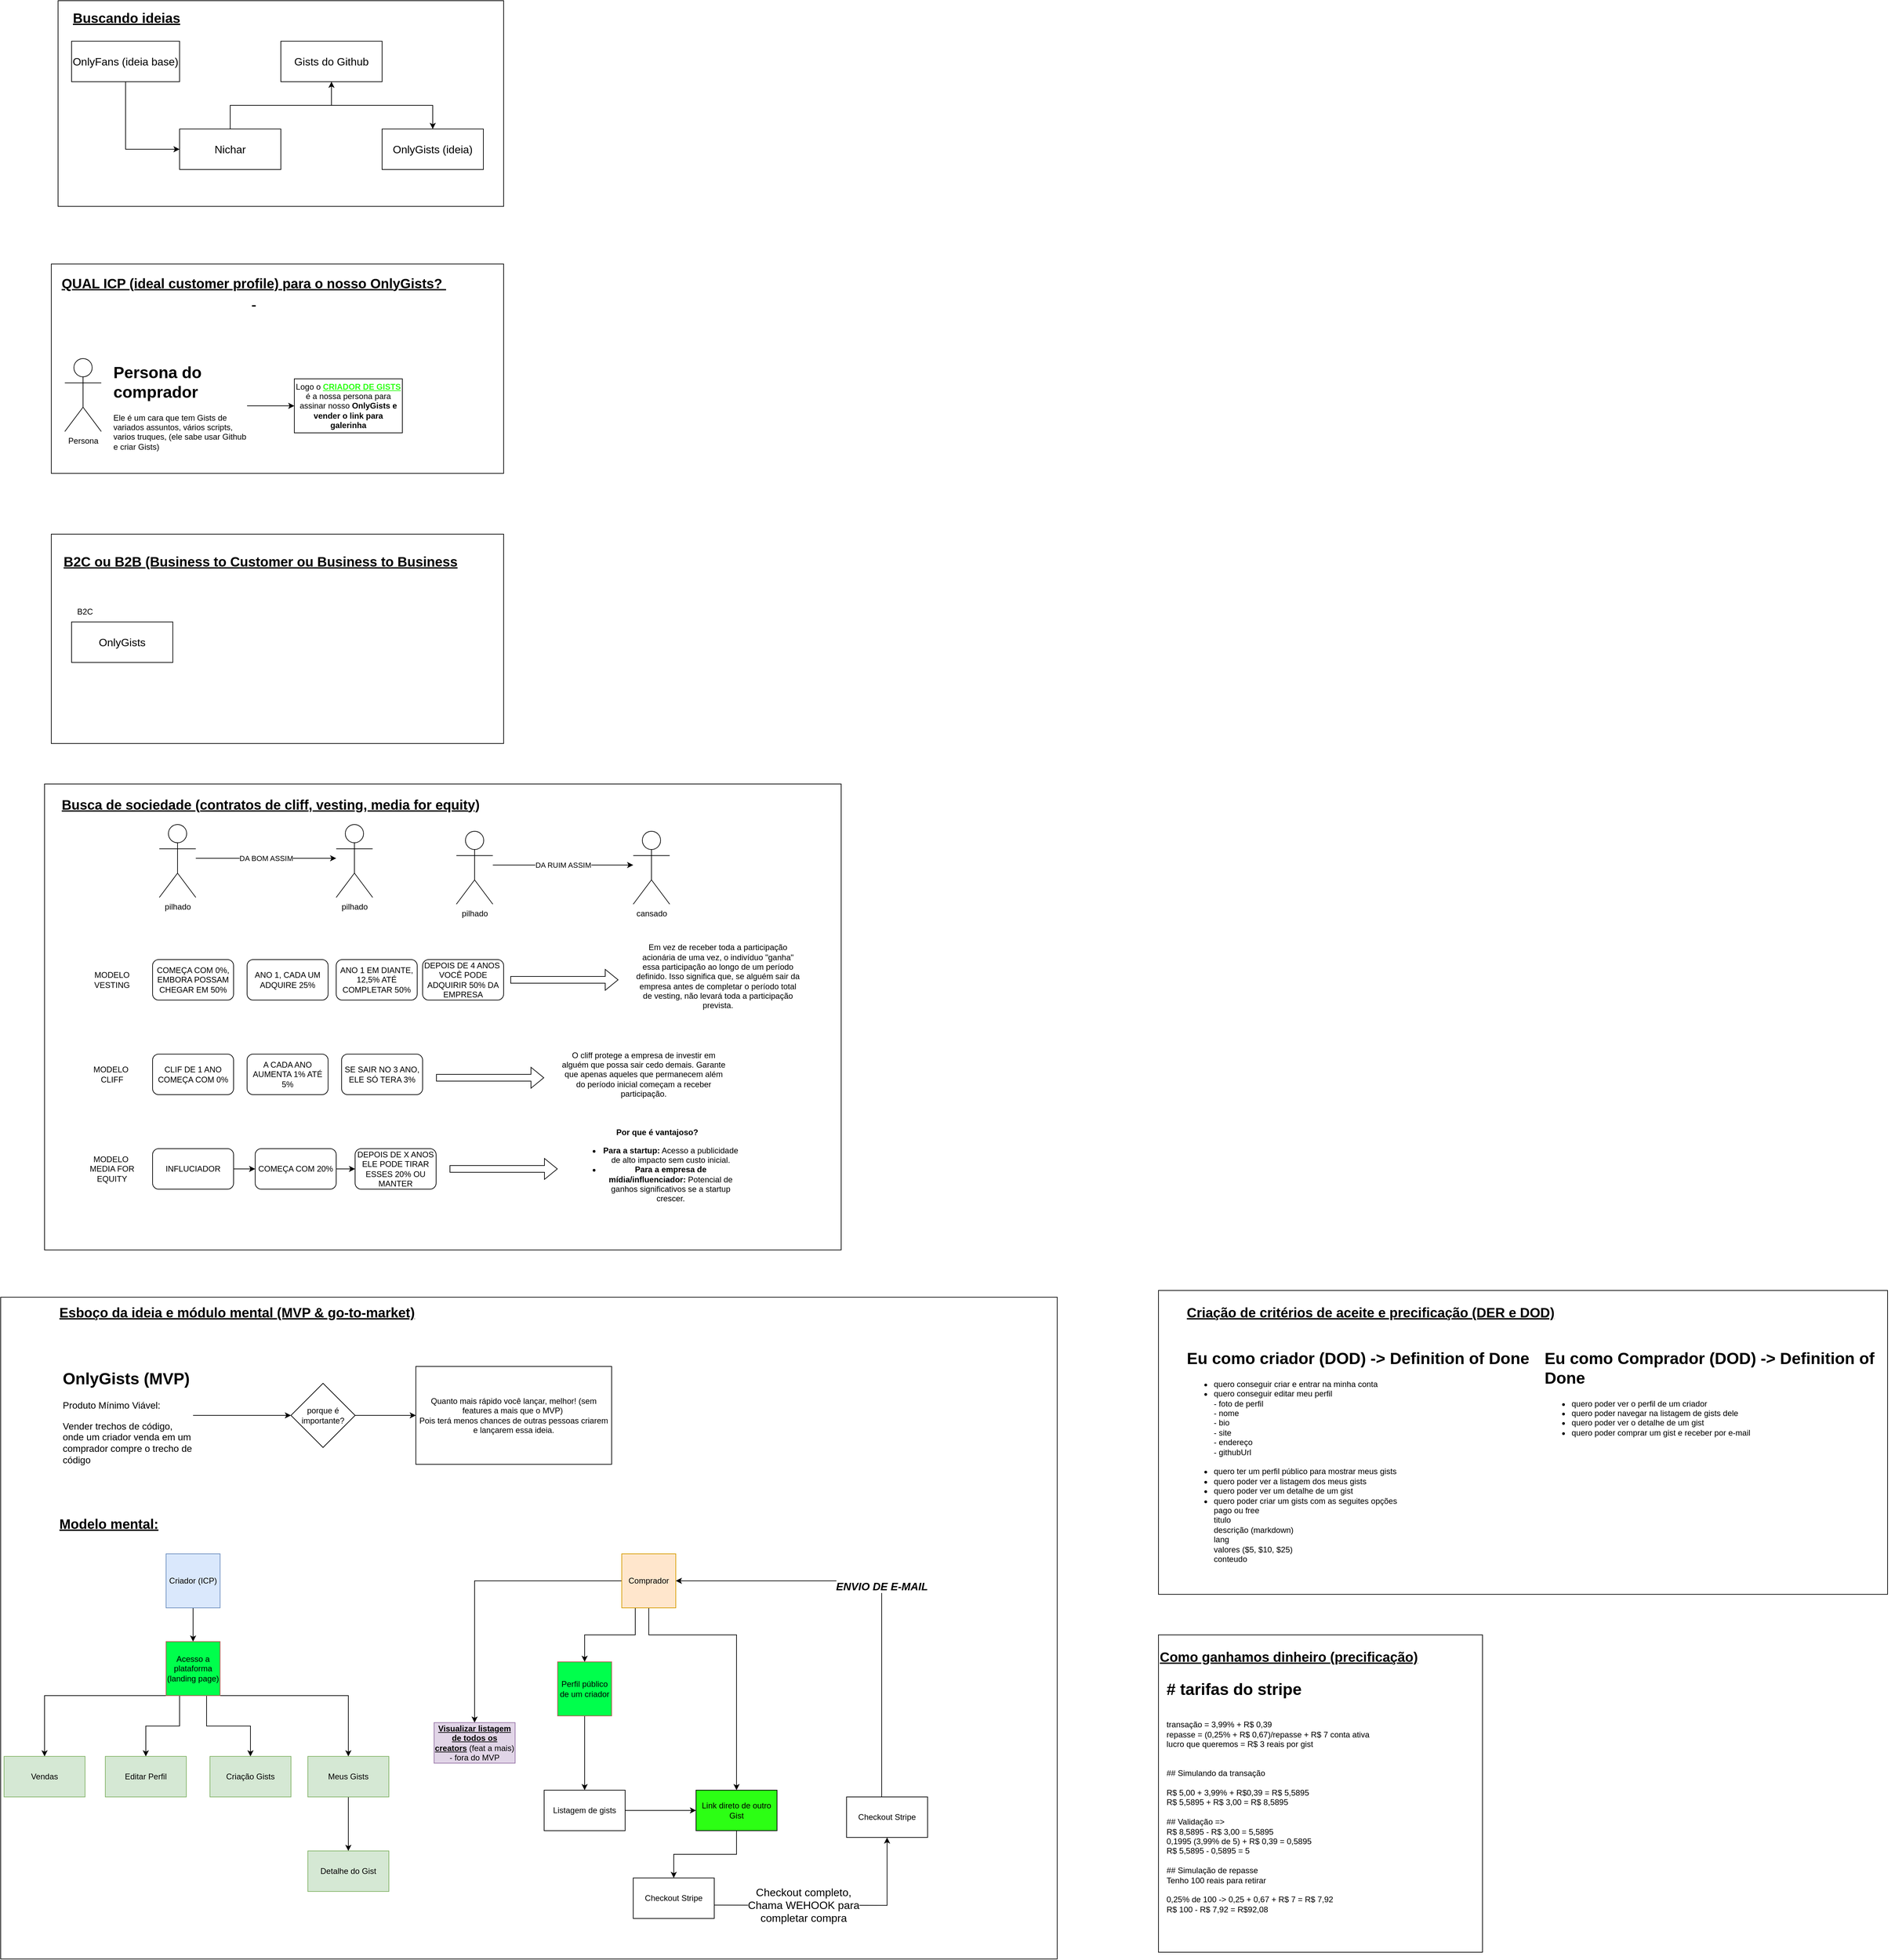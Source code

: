 <mxfile version="24.8.0">
  <diagram name="Page-1" id="v-NSc_a17lzua8ZPdPV9">
    <mxGraphModel dx="869" dy="476" grid="1" gridSize="10" guides="1" tooltips="1" connect="1" arrows="1" fold="1" page="1" pageScale="1" pageWidth="850" pageHeight="1100" math="0" shadow="0">
      <root>
        <mxCell id="0" />
        <mxCell id="1" parent="0" />
        <mxCell id="nUb2ECJCDusPR1pJdT_b-7" value="" style="rounded=0;whiteSpace=wrap;html=1;" vertex="1" parent="1">
          <mxGeometry x="1990" y="2610" width="480" height="470" as="geometry" />
        </mxCell>
        <mxCell id="nUb2ECJCDusPR1pJdT_b-4" value="" style="rounded=0;whiteSpace=wrap;html=1;" vertex="1" parent="1">
          <mxGeometry x="1990" y="2100" width="1080" height="450" as="geometry" />
        </mxCell>
        <mxCell id="ghX556LVwRt2pYmYrKnP-61" value="" style="rounded=0;whiteSpace=wrap;html=1;" parent="1" vertex="1">
          <mxGeometry x="340" y="1350" width="1180" height="690" as="geometry" />
        </mxCell>
        <mxCell id="ghX556LVwRt2pYmYrKnP-22" value="" style="rounded=0;whiteSpace=wrap;html=1;" parent="1" vertex="1">
          <mxGeometry x="350" y="580" width="670" height="310" as="geometry" />
        </mxCell>
        <mxCell id="ghX556LVwRt2pYmYrKnP-1" value="" style="rounded=0;whiteSpace=wrap;html=1;align=left;" parent="1" vertex="1">
          <mxGeometry x="360" y="190" width="660" height="304.62" as="geometry" />
        </mxCell>
        <mxCell id="ghX556LVwRt2pYmYrKnP-2" value="&lt;font style=&quot;font-size: 20px;&quot;&gt;&lt;b&gt;&lt;u&gt;Buscando ideias&lt;/u&gt;&lt;/b&gt;&lt;/font&gt;" style="text;html=1;align=left;verticalAlign=middle;whiteSpace=wrap;rounded=0;" parent="1" vertex="1">
          <mxGeometry x="380" y="200" width="180" height="30" as="geometry" />
        </mxCell>
        <mxCell id="ghX556LVwRt2pYmYrKnP-7" style="edgeStyle=orthogonalEdgeStyle;rounded=0;orthogonalLoop=1;jettySize=auto;html=1;entryX=0;entryY=0.5;entryDx=0;entryDy=0;" parent="1" source="ghX556LVwRt2pYmYrKnP-3" target="ghX556LVwRt2pYmYrKnP-4" edge="1">
          <mxGeometry relative="1" as="geometry" />
        </mxCell>
        <mxCell id="ghX556LVwRt2pYmYrKnP-3" value="&lt;span style=&quot;font-size: 16px;&quot;&gt;OnlyFans (ideia base)&lt;/span&gt;" style="rounded=0;whiteSpace=wrap;html=1;" parent="1" vertex="1">
          <mxGeometry x="380" y="250" width="160" height="60" as="geometry" />
        </mxCell>
        <mxCell id="ghX556LVwRt2pYmYrKnP-9" style="edgeStyle=orthogonalEdgeStyle;rounded=0;orthogonalLoop=1;jettySize=auto;html=1;entryX=0.5;entryY=1;entryDx=0;entryDy=0;" parent="1" source="ghX556LVwRt2pYmYrKnP-4" target="ghX556LVwRt2pYmYrKnP-5" edge="1">
          <mxGeometry relative="1" as="geometry" />
        </mxCell>
        <mxCell id="ghX556LVwRt2pYmYrKnP-4" value="&lt;span style=&quot;font-size: 16px;&quot;&gt;Nichar&lt;/span&gt;" style="rounded=0;whiteSpace=wrap;html=1;" parent="1" vertex="1">
          <mxGeometry x="540" y="380" width="150" height="60" as="geometry" />
        </mxCell>
        <mxCell id="ghX556LVwRt2pYmYrKnP-12" style="edgeStyle=orthogonalEdgeStyle;rounded=0;orthogonalLoop=1;jettySize=auto;html=1;" parent="1" source="ghX556LVwRt2pYmYrKnP-5" target="ghX556LVwRt2pYmYrKnP-6" edge="1">
          <mxGeometry relative="1" as="geometry" />
        </mxCell>
        <mxCell id="ghX556LVwRt2pYmYrKnP-5" value="&lt;span style=&quot;font-size: 16px;&quot;&gt;Gists do Github&lt;/span&gt;" style="rounded=0;whiteSpace=wrap;html=1;" parent="1" vertex="1">
          <mxGeometry x="690" y="250" width="150" height="60" as="geometry" />
        </mxCell>
        <mxCell id="ghX556LVwRt2pYmYrKnP-6" value="&lt;span style=&quot;font-size: 16px;&quot;&gt;OnlyGists (ideia)&lt;/span&gt;" style="rounded=0;whiteSpace=wrap;html=1;" parent="1" vertex="1">
          <mxGeometry x="840" y="380" width="150" height="60" as="geometry" />
        </mxCell>
        <mxCell id="ghX556LVwRt2pYmYrKnP-14" value="&lt;font style=&quot;font-size: 20px;&quot;&gt;&lt;b&gt;&lt;u&gt;QUAL ICP (ideal customer profile) para o nosso OnlyGists?&amp;nbsp; &amp;nbsp;&lt;/u&gt;&lt;/b&gt;&lt;/font&gt;" style="text;html=1;align=center;verticalAlign=middle;whiteSpace=wrap;rounded=0;" parent="1" vertex="1">
          <mxGeometry x="360" y="600" width="580" height="40" as="geometry" />
        </mxCell>
        <mxCell id="ghX556LVwRt2pYmYrKnP-17" value="Persona" style="shape=umlActor;verticalLabelPosition=bottom;verticalAlign=top;html=1;" parent="1" vertex="1">
          <mxGeometry x="370" y="720" width="54" height="108" as="geometry" />
        </mxCell>
        <mxCell id="ghX556LVwRt2pYmYrKnP-20" value="" style="edgeStyle=orthogonalEdgeStyle;rounded=0;orthogonalLoop=1;jettySize=auto;html=1;" parent="1" source="ghX556LVwRt2pYmYrKnP-18" target="ghX556LVwRt2pYmYrKnP-19" edge="1">
          <mxGeometry relative="1" as="geometry" />
        </mxCell>
        <mxCell id="ghX556LVwRt2pYmYrKnP-18" value="&lt;h1 style=&quot;margin-top: 0px;&quot;&gt;Persona do comprador&lt;/h1&gt;&lt;p&gt;Ele é um cara que tem Gists de variados assuntos, vários scripts,&amp;nbsp; varios truques, (ele sabe usar Github e criar Gists)&lt;/p&gt;" style="text;html=1;whiteSpace=wrap;overflow=hidden;rounded=0;" parent="1" vertex="1">
          <mxGeometry x="440" y="720" width="200" height="140" as="geometry" />
        </mxCell>
        <mxCell id="ghX556LVwRt2pYmYrKnP-19" value="Logo o &lt;font color=&quot;#2cff14&quot;&gt;&lt;b&gt;&lt;u&gt;CRIADOR DE GISTS&lt;/u&gt;&lt;/b&gt; &lt;/font&gt;é a nossa persona para assinar nosso&amp;nbsp;&lt;b&gt;OnlyGists e vender o link para galerinha&lt;/b&gt;" style="whiteSpace=wrap;html=1;" parent="1" vertex="1">
          <mxGeometry x="710" y="750" width="160" height="80" as="geometry" />
        </mxCell>
        <mxCell id="ghX556LVwRt2pYmYrKnP-23" value="" style="rounded=0;whiteSpace=wrap;html=1;" parent="1" vertex="1">
          <mxGeometry x="350" y="980" width="670" height="310" as="geometry" />
        </mxCell>
        <mxCell id="ghX556LVwRt2pYmYrKnP-24" value="&lt;span style=&quot;font-size: 20px;&quot;&gt;&lt;b&gt;&lt;u&gt;B2C ou B2B (Business to Customer ou Business to Business&lt;/u&gt;&lt;/b&gt;&lt;/span&gt;" style="text;html=1;align=center;verticalAlign=middle;whiteSpace=wrap;rounded=0;" parent="1" vertex="1">
          <mxGeometry x="360" y="1000" width="600" height="40" as="geometry" />
        </mxCell>
        <mxCell id="ghX556LVwRt2pYmYrKnP-25" value="&lt;span style=&quot;font-size: 16px;&quot;&gt;OnlyGists&lt;/span&gt;" style="rounded=0;whiteSpace=wrap;html=1;" parent="1" vertex="1">
          <mxGeometry x="380" y="1110" width="150" height="60" as="geometry" />
        </mxCell>
        <mxCell id="ghX556LVwRt2pYmYrKnP-26" value="B2C" style="text;html=1;align=center;verticalAlign=middle;whiteSpace=wrap;rounded=0;" parent="1" vertex="1">
          <mxGeometry x="370" y="1080" width="60" height="30" as="geometry" />
        </mxCell>
        <mxCell id="ghX556LVwRt2pYmYrKnP-28" value="&lt;span style=&quot;font-size: 20px;&quot;&gt;&lt;b&gt;&lt;u&gt;Busca de sociedade (contratos de cliff, vesting, media for equity)&lt;/u&gt;&lt;/b&gt;&lt;/span&gt;" style="text;html=1;align=center;verticalAlign=middle;whiteSpace=wrap;rounded=0;" parent="1" vertex="1">
          <mxGeometry x="360" y="1360" width="630" height="40" as="geometry" />
        </mxCell>
        <mxCell id="ghX556LVwRt2pYmYrKnP-31" value="DA BOM ASSIM" style="edgeStyle=orthogonalEdgeStyle;rounded=0;orthogonalLoop=1;jettySize=auto;html=1;" parent="1" source="ghX556LVwRt2pYmYrKnP-29" target="ghX556LVwRt2pYmYrKnP-30" edge="1">
          <mxGeometry relative="1" as="geometry">
            <Array as="points">
              <mxPoint x="674" y="1460" />
              <mxPoint x="674" y="1460" />
            </Array>
          </mxGeometry>
        </mxCell>
        <mxCell id="ghX556LVwRt2pYmYrKnP-29" value="pilhado" style="shape=umlActor;verticalLabelPosition=bottom;verticalAlign=top;html=1;" parent="1" vertex="1">
          <mxGeometry x="510" y="1410" width="54" height="108" as="geometry" />
        </mxCell>
        <mxCell id="ghX556LVwRt2pYmYrKnP-30" value="pilhado" style="shape=umlActor;verticalLabelPosition=bottom;verticalAlign=top;html=1;" parent="1" vertex="1">
          <mxGeometry x="772" y="1410" width="54" height="108" as="geometry" />
        </mxCell>
        <mxCell id="ghX556LVwRt2pYmYrKnP-37" value="MODELO VESTING" style="text;html=1;align=center;verticalAlign=middle;whiteSpace=wrap;rounded=0;" parent="1" vertex="1">
          <mxGeometry x="410" y="1625" width="60" height="30" as="geometry" />
        </mxCell>
        <mxCell id="ghX556LVwRt2pYmYrKnP-38" value="DEPOIS DE 4 ANOS&amp;nbsp;&lt;div&gt;VOCÊ PODE ADQUIRIR 50% DA EMPRESA&lt;/div&gt;" style="rounded=1;whiteSpace=wrap;html=1;" parent="1" vertex="1">
          <mxGeometry x="900" y="1610" width="120" height="60" as="geometry" />
        </mxCell>
        <mxCell id="ghX556LVwRt2pYmYrKnP-39" value="COMEÇA COM 0%,&lt;br&gt;EMBORA POSSAM CHEGAR EM 50%" style="rounded=1;whiteSpace=wrap;html=1;" parent="1" vertex="1">
          <mxGeometry x="500" y="1610" width="120" height="60" as="geometry" />
        </mxCell>
        <mxCell id="ghX556LVwRt2pYmYrKnP-40" value="MODELO&amp;nbsp;&lt;br&gt;CLIFF" style="text;html=1;align=center;verticalAlign=middle;whiteSpace=wrap;rounded=0;" parent="1" vertex="1">
          <mxGeometry x="410" y="1765" width="60" height="30" as="geometry" />
        </mxCell>
        <mxCell id="ghX556LVwRt2pYmYrKnP-41" value="CLIF DE 1 ANO&lt;br&gt;COMEÇA COM 0%" style="rounded=1;whiteSpace=wrap;html=1;" parent="1" vertex="1">
          <mxGeometry x="500" y="1750" width="120" height="60" as="geometry" />
        </mxCell>
        <mxCell id="ghX556LVwRt2pYmYrKnP-42" value="MODELO&amp;nbsp;&lt;br&gt;MEDIA FOR EQUITY" style="text;html=1;align=center;verticalAlign=middle;whiteSpace=wrap;rounded=0;" parent="1" vertex="1">
          <mxGeometry x="400" y="1905" width="80" height="30" as="geometry" />
        </mxCell>
        <mxCell id="ghX556LVwRt2pYmYrKnP-45" value="" style="edgeStyle=orthogonalEdgeStyle;rounded=0;orthogonalLoop=1;jettySize=auto;html=1;" parent="1" source="ghX556LVwRt2pYmYrKnP-43" target="ghX556LVwRt2pYmYrKnP-44" edge="1">
          <mxGeometry relative="1" as="geometry" />
        </mxCell>
        <mxCell id="ghX556LVwRt2pYmYrKnP-43" value="INFLUCIADOR" style="rounded=1;whiteSpace=wrap;html=1;" parent="1" vertex="1">
          <mxGeometry x="500" y="1890" width="120" height="60" as="geometry" />
        </mxCell>
        <mxCell id="ghX556LVwRt2pYmYrKnP-47" value="" style="edgeStyle=orthogonalEdgeStyle;rounded=0;orthogonalLoop=1;jettySize=auto;html=1;" parent="1" source="ghX556LVwRt2pYmYrKnP-44" target="ghX556LVwRt2pYmYrKnP-46" edge="1">
          <mxGeometry relative="1" as="geometry" />
        </mxCell>
        <mxCell id="ghX556LVwRt2pYmYrKnP-44" value="COMEÇA COM 20%" style="rounded=1;whiteSpace=wrap;html=1;" parent="1" vertex="1">
          <mxGeometry x="652" y="1890" width="120" height="60" as="geometry" />
        </mxCell>
        <mxCell id="ghX556LVwRt2pYmYrKnP-46" value="DEPOIS DE X ANOS ELE PODE TIRAR ESSES 20% OU MANTER" style="rounded=1;whiteSpace=wrap;html=1;" parent="1" vertex="1">
          <mxGeometry x="800" y="1890" width="120" height="60" as="geometry" />
        </mxCell>
        <mxCell id="ghX556LVwRt2pYmYrKnP-48" value="ANO 1, CADA UM ADQUIRE 25%" style="rounded=1;whiteSpace=wrap;html=1;" parent="1" vertex="1">
          <mxGeometry x="640" y="1610" width="120" height="60" as="geometry" />
        </mxCell>
        <mxCell id="ghX556LVwRt2pYmYrKnP-49" value="ANO 1 EM DIANTE, 12,5% ATÉ COMPLETAR 50%" style="rounded=1;whiteSpace=wrap;html=1;" parent="1" vertex="1">
          <mxGeometry x="772" y="1610" width="120" height="60" as="geometry" />
        </mxCell>
        <mxCell id="ghX556LVwRt2pYmYrKnP-50" value="" style="shape=flexArrow;endArrow=classic;html=1;rounded=0;" parent="1" edge="1">
          <mxGeometry width="50" height="50" relative="1" as="geometry">
            <mxPoint x="1030" y="1640" as="sourcePoint" />
            <mxPoint x="1190" y="1640" as="targetPoint" />
          </mxGeometry>
        </mxCell>
        <mxCell id="ghX556LVwRt2pYmYrKnP-51" value="&lt;p&gt;Em vez de receber toda a participação acionária de uma vez, o indivíduo &quot;ganha&quot; essa participação ao longo de um período definido. Isso significa que, se alguém sair da empresa antes de completar o período total de vesting, não levará toda a participação prevista.&lt;/p&gt;&lt;p&gt;&lt;/p&gt;" style="text;html=1;align=center;verticalAlign=middle;whiteSpace=wrap;rounded=0;" parent="1" vertex="1">
          <mxGeometry x="1215" y="1620" width="245" height="30" as="geometry" />
        </mxCell>
        <mxCell id="ghX556LVwRt2pYmYrKnP-52" value="A CADA ANO AUMENTA 1% ATÉ 5%" style="rounded=1;whiteSpace=wrap;html=1;" parent="1" vertex="1">
          <mxGeometry x="640" y="1750" width="120" height="60" as="geometry" />
        </mxCell>
        <mxCell id="ghX556LVwRt2pYmYrKnP-53" value="SE SAIR NO 3 ANO, ELE SÓ TERA 3%" style="rounded=1;whiteSpace=wrap;html=1;" parent="1" vertex="1">
          <mxGeometry x="780" y="1750" width="120" height="60" as="geometry" />
        </mxCell>
        <mxCell id="ghX556LVwRt2pYmYrKnP-57" value="" style="shape=flexArrow;endArrow=classic;html=1;rounded=0;" parent="1" edge="1">
          <mxGeometry width="50" height="50" relative="1" as="geometry">
            <mxPoint x="920" y="1785" as="sourcePoint" />
            <mxPoint x="1080" y="1785" as="targetPoint" />
          </mxGeometry>
        </mxCell>
        <mxCell id="ghX556LVwRt2pYmYrKnP-58" value="&lt;p&gt;O cliff protege a empresa de investir em alguém que possa sair cedo demais. Garante que apenas aqueles que permanecem além do período inicial começam a receber participação.&lt;/p&gt;&lt;p&gt;&lt;/p&gt;" style="text;html=1;align=center;verticalAlign=middle;whiteSpace=wrap;rounded=0;" parent="1" vertex="1">
          <mxGeometry x="1105" y="1765" width="245" height="30" as="geometry" />
        </mxCell>
        <mxCell id="ghX556LVwRt2pYmYrKnP-59" value="" style="shape=flexArrow;endArrow=classic;html=1;rounded=0;" parent="1" edge="1">
          <mxGeometry width="50" height="50" relative="1" as="geometry">
            <mxPoint x="940" y="1920" as="sourcePoint" />
            <mxPoint x="1100" y="1920" as="targetPoint" />
          </mxGeometry>
        </mxCell>
        <mxCell id="ghX556LVwRt2pYmYrKnP-60" value="&lt;p&gt;&lt;strong&gt;Por que é vantajoso?&lt;/strong&gt;&lt;/p&gt;&lt;ul&gt;&lt;li&gt;&lt;strong&gt;Para a startup:&lt;/strong&gt; Acesso a publicidade de alto impacto sem custo inicial.&lt;/li&gt;&lt;li&gt;&lt;strong&gt;Para a empresa de mídia/influenciador:&lt;/strong&gt; Potencial de ganhos significativos se a startup crescer.&lt;/li&gt;&lt;/ul&gt;&lt;p&gt;&lt;/p&gt;" style="text;html=1;align=center;verticalAlign=middle;whiteSpace=wrap;rounded=0;" parent="1" vertex="1">
          <mxGeometry x="1125" y="1900" width="245" height="30" as="geometry" />
        </mxCell>
        <mxCell id="ghX556LVwRt2pYmYrKnP-62" value="DA RUIM ASSIM" style="edgeStyle=orthogonalEdgeStyle;rounded=0;orthogonalLoop=1;jettySize=auto;html=1;" parent="1" source="ghX556LVwRt2pYmYrKnP-63" target="ghX556LVwRt2pYmYrKnP-64" edge="1">
          <mxGeometry relative="1" as="geometry">
            <Array as="points">
              <mxPoint x="1114" y="1470" />
              <mxPoint x="1114" y="1470" />
            </Array>
          </mxGeometry>
        </mxCell>
        <mxCell id="ghX556LVwRt2pYmYrKnP-63" value="pilhado" style="shape=umlActor;verticalLabelPosition=bottom;verticalAlign=top;html=1;" parent="1" vertex="1">
          <mxGeometry x="950" y="1420" width="54" height="108" as="geometry" />
        </mxCell>
        <mxCell id="ghX556LVwRt2pYmYrKnP-64" value="cansado" style="shape=umlActor;verticalLabelPosition=bottom;verticalAlign=top;html=1;" parent="1" vertex="1">
          <mxGeometry x="1212" y="1420" width="54" height="108" as="geometry" />
        </mxCell>
        <mxCell id="PgS0Zx-J8WMUfajgox_8-1" value="" style="rounded=0;whiteSpace=wrap;html=1;" parent="1" vertex="1">
          <mxGeometry x="275" y="2110" width="1565" height="980" as="geometry" />
        </mxCell>
        <mxCell id="PgS0Zx-J8WMUfajgox_8-2" value="&lt;div&gt;&lt;span style=&quot;font-size: 20px;&quot;&gt;&lt;b&gt;&lt;u&gt;Esboço da ideia e módulo mental (MVP &amp;amp; go-to-market)&lt;/u&gt;&lt;/b&gt;&lt;/span&gt;&lt;/div&gt;&lt;div&gt;&lt;br&gt;&lt;/div&gt;" style="text;html=1;align=left;verticalAlign=middle;whiteSpace=wrap;rounded=0;" parent="1" vertex="1">
          <mxGeometry x="360" y="2120" width="630" height="40" as="geometry" />
        </mxCell>
        <mxCell id="PgS0Zx-J8WMUfajgox_8-6" value="" style="edgeStyle=orthogonalEdgeStyle;rounded=0;orthogonalLoop=1;jettySize=auto;html=1;" parent="1" source="PgS0Zx-J8WMUfajgox_8-3" target="PgS0Zx-J8WMUfajgox_8-5" edge="1">
          <mxGeometry relative="1" as="geometry" />
        </mxCell>
        <mxCell id="PgS0Zx-J8WMUfajgox_8-3" value="&lt;h1 style=&quot;margin-top: 0px;&quot;&gt;OnlyGists (MVP)&lt;/h1&gt;&lt;p style=&quot;font-size: 14px;&quot;&gt;&lt;font style=&quot;font-size: 14px;&quot;&gt;Produto Mínimo Viável:&lt;/font&gt;&lt;/p&gt;&lt;p style=&quot;font-size: 14px;&quot;&gt;&lt;font style=&quot;font-size: 14px;&quot;&gt;Vender trechos de código, onde um criador venda em um comprador compre o trecho de código&amp;nbsp;&lt;/font&gt;&lt;/p&gt;" style="text;html=1;whiteSpace=wrap;overflow=hidden;rounded=0;" parent="1" vertex="1">
          <mxGeometry x="365" y="2210" width="195" height="150" as="geometry" />
        </mxCell>
        <mxCell id="PgS0Zx-J8WMUfajgox_8-8" value="" style="edgeStyle=orthogonalEdgeStyle;rounded=0;orthogonalLoop=1;jettySize=auto;html=1;" parent="1" source="PgS0Zx-J8WMUfajgox_8-5" target="PgS0Zx-J8WMUfajgox_8-7" edge="1">
          <mxGeometry relative="1" as="geometry" />
        </mxCell>
        <mxCell id="PgS0Zx-J8WMUfajgox_8-5" value="porque é importante?" style="rhombus;whiteSpace=wrap;html=1;" parent="1" vertex="1">
          <mxGeometry x="705" y="2237.5" width="95" height="95" as="geometry" />
        </mxCell>
        <mxCell id="PgS0Zx-J8WMUfajgox_8-7" value="Quanto mais rápido você lançar, melhor! (sem features a mais que o MVP)&amp;nbsp;&lt;br&gt;Pois terá menos chances de outras pessoas criarem e lançarem essa ideia." style="whiteSpace=wrap;html=1;" parent="1" vertex="1">
          <mxGeometry x="890" y="2212.5" width="290" height="145" as="geometry" />
        </mxCell>
        <mxCell id="PgS0Zx-J8WMUfajgox_8-9" value="&lt;div&gt;&lt;span style=&quot;font-size: 20px;&quot;&gt;&lt;b&gt;&lt;u&gt;Modelo mental:&lt;/u&gt;&lt;/b&gt;&lt;/span&gt;&lt;/div&gt;" style="text;html=1;align=left;verticalAlign=middle;whiteSpace=wrap;rounded=0;" parent="1" vertex="1">
          <mxGeometry x="360" y="2425" width="630" height="40" as="geometry" />
        </mxCell>
        <mxCell id="PgS0Zx-J8WMUfajgox_8-12" value="" style="edgeStyle=orthogonalEdgeStyle;rounded=0;orthogonalLoop=1;jettySize=auto;html=1;" parent="1" source="PgS0Zx-J8WMUfajgox_8-10" target="PgS0Zx-J8WMUfajgox_8-11" edge="1">
          <mxGeometry relative="1" as="geometry" />
        </mxCell>
        <mxCell id="PgS0Zx-J8WMUfajgox_8-10" value="Criador (ICP)" style="whiteSpace=wrap;html=1;aspect=fixed;fillColor=#dae8fc;strokeColor=#6c8ebf;" parent="1" vertex="1">
          <mxGeometry x="520" y="2490" width="80" height="80" as="geometry" />
        </mxCell>
        <mxCell id="PgS0Zx-J8WMUfajgox_8-23" style="edgeStyle=orthogonalEdgeStyle;rounded=0;orthogonalLoop=1;jettySize=auto;html=1;exitX=0;exitY=1;exitDx=0;exitDy=0;entryX=0.5;entryY=0;entryDx=0;entryDy=0;" parent="1" source="PgS0Zx-J8WMUfajgox_8-11" target="PgS0Zx-J8WMUfajgox_8-17" edge="1">
          <mxGeometry relative="1" as="geometry">
            <Array as="points">
              <mxPoint x="340" y="2700" />
            </Array>
          </mxGeometry>
        </mxCell>
        <mxCell id="PgS0Zx-J8WMUfajgox_8-24" style="edgeStyle=orthogonalEdgeStyle;rounded=0;orthogonalLoop=1;jettySize=auto;html=1;exitX=0.25;exitY=1;exitDx=0;exitDy=0;entryX=0.5;entryY=0;entryDx=0;entryDy=0;" parent="1" source="PgS0Zx-J8WMUfajgox_8-11" target="PgS0Zx-J8WMUfajgox_8-20" edge="1">
          <mxGeometry relative="1" as="geometry" />
        </mxCell>
        <mxCell id="PgS0Zx-J8WMUfajgox_8-25" style="edgeStyle=orthogonalEdgeStyle;rounded=0;orthogonalLoop=1;jettySize=auto;html=1;exitX=0.75;exitY=1;exitDx=0;exitDy=0;" parent="1" source="PgS0Zx-J8WMUfajgox_8-11" target="PgS0Zx-J8WMUfajgox_8-21" edge="1">
          <mxGeometry relative="1" as="geometry" />
        </mxCell>
        <mxCell id="PgS0Zx-J8WMUfajgox_8-26" style="edgeStyle=orthogonalEdgeStyle;rounded=0;orthogonalLoop=1;jettySize=auto;html=1;exitX=1;exitY=1;exitDx=0;exitDy=0;entryX=0.5;entryY=0;entryDx=0;entryDy=0;" parent="1" source="PgS0Zx-J8WMUfajgox_8-11" target="PgS0Zx-J8WMUfajgox_8-22" edge="1">
          <mxGeometry relative="1" as="geometry">
            <Array as="points">
              <mxPoint x="790" y="2700" />
            </Array>
          </mxGeometry>
        </mxCell>
        <mxCell id="PgS0Zx-J8WMUfajgox_8-11" value="Acesso a plataforma (landing page)" style="whiteSpace=wrap;html=1;aspect=fixed;fillColor=#00ff4c;strokeColor=#b85450;fillStyle=auto;" parent="1" vertex="1">
          <mxGeometry x="520" y="2620" width="80" height="80" as="geometry" />
        </mxCell>
        <mxCell id="PgS0Zx-J8WMUfajgox_8-17" value="Vendas" style="rounded=0;whiteSpace=wrap;html=1;fillColor=#d5e8d4;strokeColor=#82b366;" parent="1" vertex="1">
          <mxGeometry x="280" y="2790" width="120" height="60" as="geometry" />
        </mxCell>
        <mxCell id="PgS0Zx-J8WMUfajgox_8-20" value="Editar Perfil" style="rounded=0;whiteSpace=wrap;html=1;fillColor=#d5e8d4;strokeColor=#82b366;" parent="1" vertex="1">
          <mxGeometry x="430" y="2790" width="120" height="60" as="geometry" />
        </mxCell>
        <mxCell id="PgS0Zx-J8WMUfajgox_8-21" value="Criação Gists" style="rounded=0;whiteSpace=wrap;html=1;fillColor=#d5e8d4;strokeColor=#82b366;" parent="1" vertex="1">
          <mxGeometry x="585" y="2790" width="120" height="60" as="geometry" />
        </mxCell>
        <mxCell id="PgS0Zx-J8WMUfajgox_8-28" value="" style="edgeStyle=orthogonalEdgeStyle;rounded=0;orthogonalLoop=1;jettySize=auto;html=1;" parent="1" source="PgS0Zx-J8WMUfajgox_8-22" target="PgS0Zx-J8WMUfajgox_8-27" edge="1">
          <mxGeometry relative="1" as="geometry" />
        </mxCell>
        <mxCell id="PgS0Zx-J8WMUfajgox_8-22" value="Meus Gists" style="rounded=0;whiteSpace=wrap;html=1;fillColor=#d5e8d4;strokeColor=#82b366;" parent="1" vertex="1">
          <mxGeometry x="730" y="2790" width="120" height="60" as="geometry" />
        </mxCell>
        <mxCell id="PgS0Zx-J8WMUfajgox_8-27" value="Detalhe do Gist" style="whiteSpace=wrap;html=1;rounded=0;fillColor=#d5e8d4;strokeColor=#82b366;" parent="1" vertex="1">
          <mxGeometry x="730" y="2930" width="120" height="60" as="geometry" />
        </mxCell>
        <mxCell id="PgS0Zx-J8WMUfajgox_8-31" style="edgeStyle=orthogonalEdgeStyle;rounded=0;orthogonalLoop=1;jettySize=auto;html=1;exitX=0.25;exitY=1;exitDx=0;exitDy=0;entryX=0.5;entryY=0;entryDx=0;entryDy=0;" parent="1" source="PgS0Zx-J8WMUfajgox_8-29" target="PgS0Zx-J8WMUfajgox_8-30" edge="1">
          <mxGeometry relative="1" as="geometry" />
        </mxCell>
        <mxCell id="PgS0Zx-J8WMUfajgox_8-37" style="edgeStyle=orthogonalEdgeStyle;rounded=0;orthogonalLoop=1;jettySize=auto;html=1;exitX=0.5;exitY=1;exitDx=0;exitDy=0;entryX=0.5;entryY=0;entryDx=0;entryDy=0;" parent="1" source="PgS0Zx-J8WMUfajgox_8-29" target="PgS0Zx-J8WMUfajgox_8-35" edge="1">
          <mxGeometry relative="1" as="geometry">
            <Array as="points">
              <mxPoint x="1235" y="2610" />
              <mxPoint x="1365" y="2610" />
            </Array>
          </mxGeometry>
        </mxCell>
        <mxCell id="PgS0Zx-J8WMUfajgox_8-48" value="" style="edgeStyle=orthogonalEdgeStyle;rounded=0;orthogonalLoop=1;jettySize=auto;html=1;" parent="1" source="PgS0Zx-J8WMUfajgox_8-29" target="PgS0Zx-J8WMUfajgox_8-47" edge="1">
          <mxGeometry relative="1" as="geometry" />
        </mxCell>
        <mxCell id="PgS0Zx-J8WMUfajgox_8-29" value="Comprador" style="whiteSpace=wrap;html=1;aspect=fixed;fillColor=#ffe6cc;strokeColor=#d79b00;" parent="1" vertex="1">
          <mxGeometry x="1195" y="2490" width="80" height="80" as="geometry" />
        </mxCell>
        <mxCell id="PgS0Zx-J8WMUfajgox_8-34" value="" style="edgeStyle=orthogonalEdgeStyle;rounded=0;orthogonalLoop=1;jettySize=auto;html=1;" parent="1" source="PgS0Zx-J8WMUfajgox_8-30" target="PgS0Zx-J8WMUfajgox_8-33" edge="1">
          <mxGeometry relative="1" as="geometry" />
        </mxCell>
        <mxCell id="PgS0Zx-J8WMUfajgox_8-30" value="Perfil público de um criador" style="whiteSpace=wrap;html=1;aspect=fixed;fillColor=#00ff4c;strokeColor=#b85450;fillStyle=auto;" parent="1" vertex="1">
          <mxGeometry x="1100" y="2650" width="80" height="80" as="geometry" />
        </mxCell>
        <mxCell id="PgS0Zx-J8WMUfajgox_8-36" value="" style="edgeStyle=orthogonalEdgeStyle;rounded=0;orthogonalLoop=1;jettySize=auto;html=1;" parent="1" source="PgS0Zx-J8WMUfajgox_8-33" target="PgS0Zx-J8WMUfajgox_8-35" edge="1">
          <mxGeometry relative="1" as="geometry" />
        </mxCell>
        <mxCell id="PgS0Zx-J8WMUfajgox_8-33" value="Listagem de gists" style="whiteSpace=wrap;html=1;fillStyle=auto;" parent="1" vertex="1">
          <mxGeometry x="1080" y="2840" width="120" height="60" as="geometry" />
        </mxCell>
        <mxCell id="PgS0Zx-J8WMUfajgox_8-39" value="" style="edgeStyle=orthogonalEdgeStyle;rounded=0;orthogonalLoop=1;jettySize=auto;html=1;" parent="1" source="PgS0Zx-J8WMUfajgox_8-35" target="PgS0Zx-J8WMUfajgox_8-38" edge="1">
          <mxGeometry relative="1" as="geometry" />
        </mxCell>
        <mxCell id="PgS0Zx-J8WMUfajgox_8-35" value="Link direto de outro Gist" style="whiteSpace=wrap;html=1;fillStyle=auto;fillColor=#2CFF14;" parent="1" vertex="1">
          <mxGeometry x="1305" y="2840" width="120" height="60" as="geometry" />
        </mxCell>
        <mxCell id="PgS0Zx-J8WMUfajgox_8-42" value="&lt;font style=&quot;font-size: 16px;&quot;&gt;Checkout completo,&lt;br&gt;Chama WEHOOK para&lt;/font&gt;&lt;div style=&quot;font-size: 16px;&quot;&gt;&lt;font style=&quot;font-size: 16px;&quot;&gt;completar compra&lt;/font&gt;&lt;/div&gt;" style="edgeStyle=orthogonalEdgeStyle;rounded=0;orthogonalLoop=1;jettySize=auto;html=1;" parent="1" target="PgS0Zx-J8WMUfajgox_8-41" edge="1">
          <mxGeometry relative="1" as="geometry">
            <mxPoint x="1240.0" y="3010.077" as="sourcePoint" />
          </mxGeometry>
        </mxCell>
        <mxCell id="PgS0Zx-J8WMUfajgox_8-38" value="Checkout Stripe" style="whiteSpace=wrap;html=1;fillStyle=auto;" parent="1" vertex="1">
          <mxGeometry x="1212" y="2970" width="120" height="60" as="geometry" />
        </mxCell>
        <mxCell id="PgS0Zx-J8WMUfajgox_8-44" value="&lt;b&gt;&lt;i&gt;&lt;font style=&quot;font-size: 16px;&quot;&gt;ENVIO DE E-MAIL&lt;/font&gt;&lt;/i&gt;&lt;/b&gt;" style="edgeStyle=orthogonalEdgeStyle;rounded=0;orthogonalLoop=1;jettySize=auto;html=1;entryX=1;entryY=0.5;entryDx=0;entryDy=0;" parent="1" source="PgS0Zx-J8WMUfajgox_8-41" target="PgS0Zx-J8WMUfajgox_8-29" edge="1">
          <mxGeometry relative="1" as="geometry">
            <Array as="points">
              <mxPoint x="1580" y="2530" />
            </Array>
          </mxGeometry>
        </mxCell>
        <mxCell id="PgS0Zx-J8WMUfajgox_8-41" value="Checkout Stripe" style="whiteSpace=wrap;html=1;fillStyle=auto;" parent="1" vertex="1">
          <mxGeometry x="1528" y="2850" width="120" height="60" as="geometry" />
        </mxCell>
        <mxCell id="PgS0Zx-J8WMUfajgox_8-47" value="&lt;u&gt;&lt;b&gt;Visualizar listagem de todos os creators&lt;/b&gt;&lt;/u&gt; (feat a mais) - fora do MVP" style="whiteSpace=wrap;html=1;fillColor=#e1d5e7;strokeColor=#9673a6;" parent="1" vertex="1">
          <mxGeometry x="917" y="2740" width="120" height="60" as="geometry" />
        </mxCell>
        <mxCell id="nUb2ECJCDusPR1pJdT_b-1" value="&lt;div&gt;&lt;div&gt;&lt;span style=&quot;font-size: 20px;&quot;&gt;&lt;b&gt;&lt;u&gt;Criação de critérios de aceite e precificação (DER e DOD)&lt;/u&gt;&lt;/b&gt;&lt;/span&gt;&lt;/div&gt;&lt;/div&gt;&lt;div&gt;&lt;br&gt;&lt;/div&gt;" style="text;html=1;align=left;verticalAlign=middle;whiteSpace=wrap;rounded=0;" vertex="1" parent="1">
          <mxGeometry x="2030" y="2120" width="630" height="40" as="geometry" />
        </mxCell>
        <mxCell id="nUb2ECJCDusPR1pJdT_b-2" value="&lt;h1 style=&quot;margin-top: 0px;&quot;&gt;Eu como criador (DOD) -&amp;gt; Definition of Done&lt;/h1&gt;&lt;p&gt;&lt;/p&gt;&lt;ul&gt;&lt;li&gt;quero conseguir criar e entrar na minha conta&lt;br&gt;&lt;/li&gt;&lt;li&gt;quero conseguir editar meu perfil&lt;br&gt;- foto de perfil&lt;br&gt;- nome&lt;br&gt;- bio&lt;br&gt;- site&lt;br&gt;- endereço&lt;br&gt;- githubUrl&lt;br&gt;&lt;br&gt;&lt;/li&gt;&lt;li&gt;quero ter um perfil público para mostrar meus gists&lt;/li&gt;&lt;li&gt;quero poder ver a listagem dos meus gists&lt;/li&gt;&lt;li&gt;quero poder ver um detalhe de um gist&lt;/li&gt;&lt;li&gt;quero poder criar um gists com as seguites opções&lt;br&gt;pago ou free&lt;br&gt;titulo&lt;br&gt;descrição (markdown)&lt;br&gt;lang&lt;br&gt;valores ($5, $10, $25)&lt;br&gt;conteudo&lt;/li&gt;&lt;/ul&gt;&lt;p&gt;&lt;/p&gt;" style="text;html=1;whiteSpace=wrap;overflow=hidden;rounded=0;" vertex="1" parent="1">
          <mxGeometry x="2030" y="2180" width="520" height="340" as="geometry" />
        </mxCell>
        <mxCell id="nUb2ECJCDusPR1pJdT_b-3" value="&lt;h1 style=&quot;margin-top: 0px;&quot;&gt;Eu como Comprador (DOD) -&amp;gt; Definition of Done&lt;/h1&gt;&lt;p&gt;&lt;/p&gt;&lt;ul&gt;&lt;li&gt;quero poder ver o perfil de um criador&lt;/li&gt;&lt;li&gt;quero poder navegar na listagem de gists dele&lt;/li&gt;&lt;li&gt;quero poder ver o detalhe de um gist&lt;/li&gt;&lt;li&gt;quero poder comprar um gist e receber por e-mail&lt;/li&gt;&lt;/ul&gt;&lt;p&gt;&lt;/p&gt;" style="text;html=1;whiteSpace=wrap;overflow=hidden;rounded=0;" vertex="1" parent="1">
          <mxGeometry x="2560" y="2180" width="520" height="160" as="geometry" />
        </mxCell>
        <mxCell id="nUb2ECJCDusPR1pJdT_b-5" value="&lt;div&gt;&lt;div&gt;&lt;div&gt;&lt;span style=&quot;font-size: 20px;&quot;&gt;&lt;b&gt;&lt;u&gt;Como ganhamos dinheiro (precificação)&lt;/u&gt;&lt;/b&gt;&lt;/span&gt;&lt;/div&gt;&lt;/div&gt;&lt;/div&gt;&lt;div&gt;&lt;br&gt;&lt;/div&gt;" style="text;html=1;align=left;verticalAlign=middle;whiteSpace=wrap;rounded=0;" vertex="1" parent="1">
          <mxGeometry x="1990" y="2630" width="630" height="40" as="geometry" />
        </mxCell>
        <mxCell id="nUb2ECJCDusPR1pJdT_b-6" value="&lt;h1 style=&quot;margin-top: 0px;&quot;&gt;# tarifas do stripe&lt;/h1&gt;&lt;div&gt;&lt;br&gt;&lt;/div&gt;&lt;div&gt;transação = 3,99% + R$ 0,39&lt;br&gt;repasse = (0,25% + R$ 0,67)/repasse + R$ 7 conta ativa&lt;/div&gt;&lt;div&gt;lucro que queremos = R$ 3 reais por gist&lt;/div&gt;&lt;div&gt;&lt;br&gt;&lt;/div&gt;&lt;div&gt;&lt;br&gt;&lt;/div&gt;&lt;div&gt;## Simulando da transação&lt;/div&gt;&lt;div&gt;&lt;br&gt;&lt;/div&gt;&lt;div&gt;R$ 5,00 + 3,99% + R$0,39 = R$ 5,5895&lt;br&gt;&lt;/div&gt;&lt;div&gt;R$ 5,5895 + R$ 3,00 = R$ 8,5895&lt;br&gt;&lt;/div&gt;&lt;div&gt;&lt;br&gt;&lt;/div&gt;&lt;div&gt;## Validação =&amp;gt;&amp;nbsp;&lt;br&gt;&lt;div&gt;R$ 8,5895 - R$ 3,00 = 5,5895&lt;br&gt;0,1995 (3,99% de 5) + R$ 0,39 = 0,5895&lt;br&gt;R$ 5,5895 - 0,5895 = 5&lt;br&gt;&lt;/div&gt;&lt;div&gt;&lt;br&gt;&lt;/div&gt;&lt;/div&gt;&lt;div&gt;## Simulação de repasse&lt;br&gt;Tenho 100 reais para retirar&lt;br&gt;&lt;br&gt;0,25% de 100 -&amp;gt; 0,25 + 0,67 + R$ 7 = R$ 7,92&lt;/div&gt;&lt;div&gt;R$ 100 - R$ 7,92 = R$92,08&lt;/div&gt;" style="text;html=1;whiteSpace=wrap;overflow=hidden;rounded=0;" vertex="1" parent="1">
          <mxGeometry x="2000" y="2670" width="330" height="370" as="geometry" />
        </mxCell>
      </root>
    </mxGraphModel>
  </diagram>
</mxfile>
